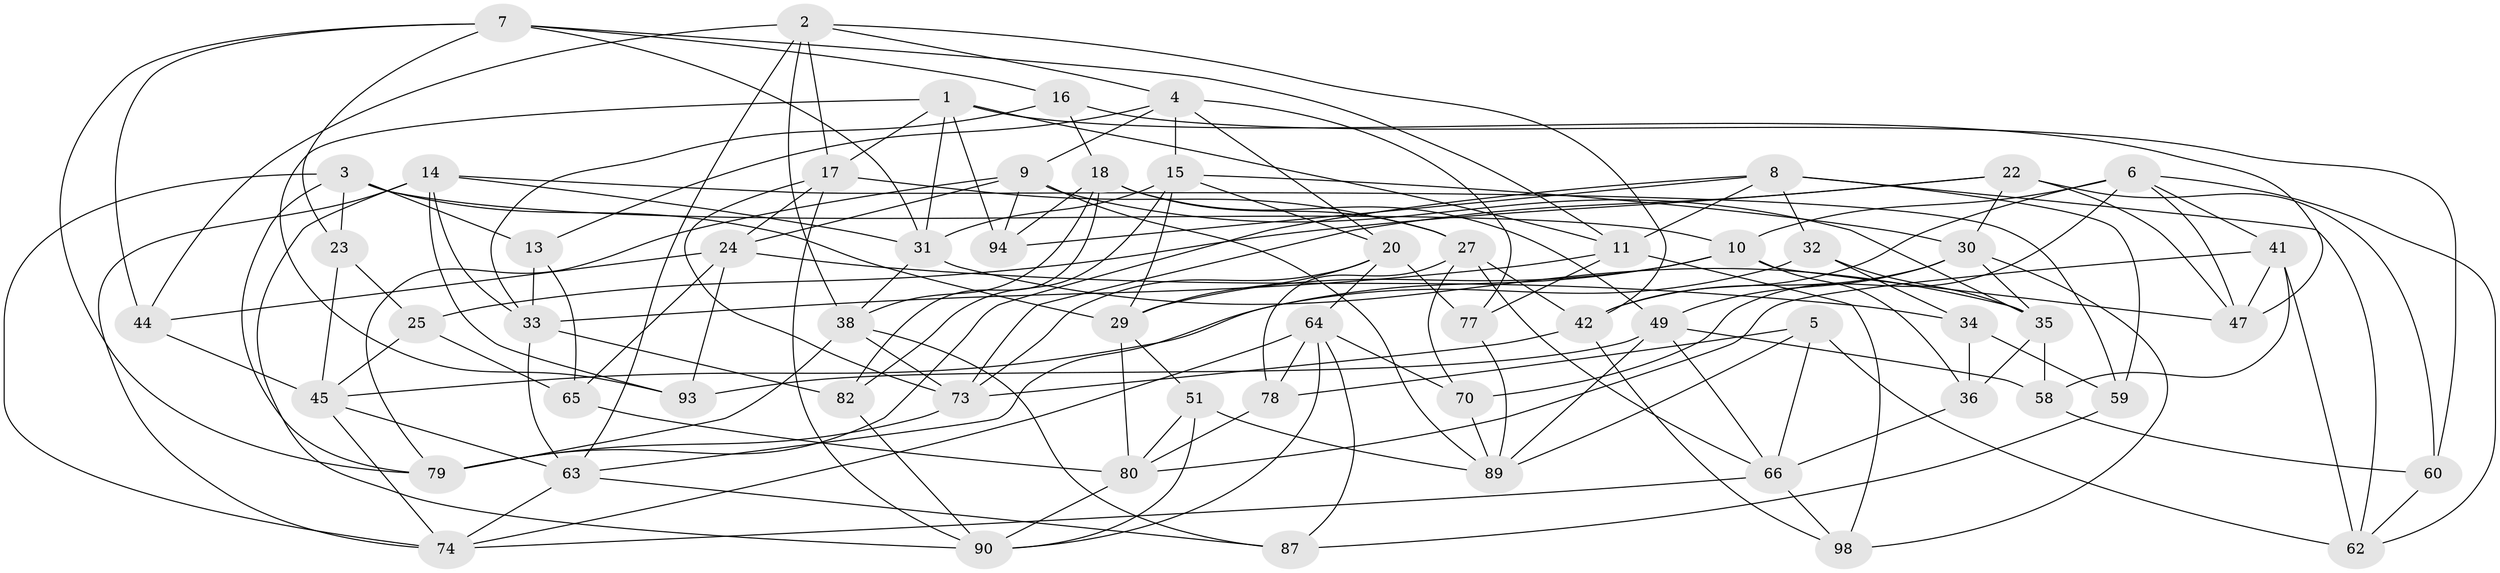 // original degree distribution, {4: 1.0}
// Generated by graph-tools (version 1.1) at 2025/11/02/21/25 10:11:16]
// undirected, 61 vertices, 159 edges
graph export_dot {
graph [start="1"]
  node [color=gray90,style=filled];
  1 [super="+28"];
  2 [super="+19"];
  3 [super="+12"];
  4 [super="+48"];
  5;
  6 [super="+21"];
  7 [super="+57"];
  8 [super="+26"];
  9 [super="+40"];
  10 [super="+39"];
  11 [super="+91"];
  13;
  14 [super="+88"];
  15 [super="+69"];
  16;
  17 [super="+56"];
  18 [super="+50"];
  20 [super="+46"];
  22 [super="+43"];
  23;
  24 [super="+71"];
  25;
  27 [super="+52"];
  29 [super="+84"];
  30 [super="+75"];
  31 [super="+67"];
  32;
  33 [super="+37"];
  34;
  35 [super="+53"];
  36;
  38 [super="+72"];
  41 [super="+61"];
  42 [super="+92"];
  44;
  45 [super="+54"];
  47 [super="+83"];
  49 [super="+55"];
  51;
  58;
  59;
  60;
  62 [super="+100"];
  63 [super="+95"];
  64 [super="+68"];
  65;
  66 [super="+81"];
  70;
  73 [super="+76"];
  74 [super="+85"];
  77;
  78;
  79 [super="+97"];
  80 [super="+86"];
  82;
  87;
  89 [super="+99"];
  90 [super="+96"];
  93;
  94;
  98;
  1 -- 94;
  1 -- 31;
  1 -- 11;
  1 -- 93;
  1 -- 17;
  1 -- 47;
  2 -- 42;
  2 -- 4;
  2 -- 17;
  2 -- 44;
  2 -- 38;
  2 -- 63;
  3 -- 79;
  3 -- 10;
  3 -- 74;
  3 -- 13;
  3 -- 29;
  3 -- 23;
  4 -- 20;
  4 -- 77;
  4 -- 13;
  4 -- 15;
  4 -- 9;
  5 -- 66;
  5 -- 78;
  5 -- 89;
  5 -- 62;
  6 -- 41;
  6 -- 10;
  6 -- 70;
  6 -- 62;
  6 -- 47;
  6 -- 42;
  7 -- 16;
  7 -- 31;
  7 -- 11;
  7 -- 44;
  7 -- 23;
  7 -- 79;
  8 -- 32;
  8 -- 59;
  8 -- 94;
  8 -- 11;
  8 -- 62;
  8 -- 79;
  9 -- 35;
  9 -- 94;
  9 -- 79;
  9 -- 24;
  9 -- 89;
  10 -- 36;
  10 -- 29;
  10 -- 47;
  10 -- 63;
  11 -- 33;
  11 -- 98;
  11 -- 77;
  13 -- 65;
  13 -- 33;
  14 -- 90;
  14 -- 74;
  14 -- 31;
  14 -- 33;
  14 -- 59;
  14 -- 93;
  15 -- 82;
  15 -- 29;
  15 -- 31;
  15 -- 30;
  15 -- 20;
  16 -- 60;
  16 -- 33;
  16 -- 18;
  17 -- 90;
  17 -- 24;
  17 -- 73;
  17 -- 27;
  18 -- 82;
  18 -- 38;
  18 -- 49;
  18 -- 27;
  18 -- 94;
  20 -- 77;
  20 -- 64;
  20 -- 73;
  20 -- 29;
  22 -- 30;
  22 -- 25;
  22 -- 73;
  22 -- 60;
  22 -- 47 [weight=2];
  23 -- 45;
  23 -- 25;
  24 -- 65;
  24 -- 93;
  24 -- 34;
  24 -- 44;
  25 -- 65;
  25 -- 45;
  27 -- 70;
  27 -- 42;
  27 -- 66;
  27 -- 78;
  29 -- 51;
  29 -- 80;
  30 -- 42;
  30 -- 35;
  30 -- 49;
  30 -- 98;
  31 -- 35;
  31 -- 38;
  32 -- 34;
  32 -- 35;
  32 -- 45;
  33 -- 82;
  33 -- 63;
  34 -- 36;
  34 -- 59;
  35 -- 58;
  35 -- 36;
  36 -- 66;
  38 -- 87;
  38 -- 73;
  38 -- 79;
  41 -- 62 [weight=2];
  41 -- 80;
  41 -- 58;
  41 -- 47;
  42 -- 73;
  42 -- 98;
  44 -- 45;
  45 -- 74;
  45 -- 63;
  49 -- 66;
  49 -- 58;
  49 -- 93;
  49 -- 89;
  51 -- 90;
  51 -- 89;
  51 -- 80;
  58 -- 60;
  59 -- 87;
  60 -- 62;
  63 -- 74;
  63 -- 87;
  64 -- 78;
  64 -- 87;
  64 -- 74;
  64 -- 70;
  64 -- 90;
  65 -- 80;
  66 -- 74;
  66 -- 98;
  70 -- 89;
  73 -- 79;
  77 -- 89;
  78 -- 80;
  80 -- 90;
  82 -- 90;
}
